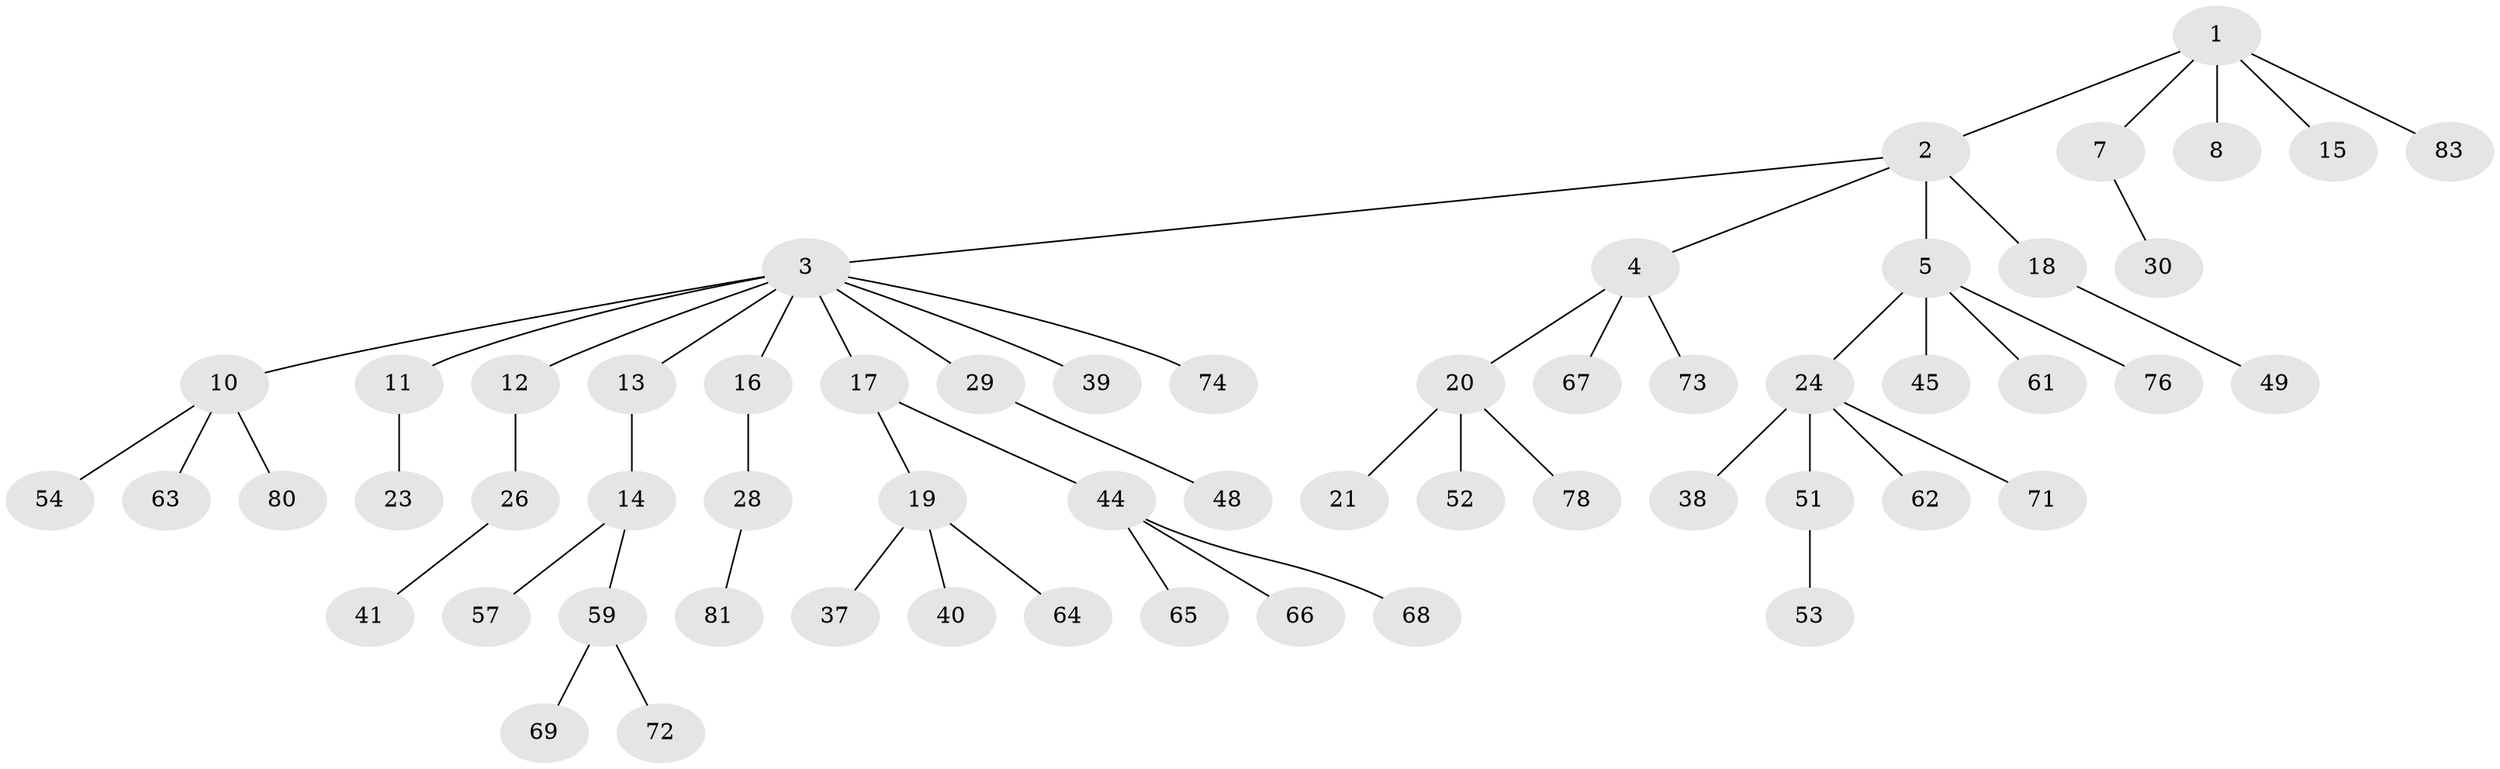 // Generated by graph-tools (version 1.1) at 2025/52/02/27/25 19:52:10]
// undirected, 58 vertices, 57 edges
graph export_dot {
graph [start="1"]
  node [color=gray90,style=filled];
  1 [super="+33"];
  2 [super="+47"];
  3 [super="+6"];
  4 [super="+9"];
  5 [super="+43"];
  7;
  8 [super="+55"];
  10 [super="+35"];
  11 [super="+25"];
  12 [super="+22"];
  13;
  14 [super="+32"];
  15 [super="+82"];
  16;
  17;
  18 [super="+79"];
  19 [super="+34"];
  20 [super="+36"];
  21;
  23;
  24 [super="+46"];
  26 [super="+27"];
  28 [super="+31"];
  29 [super="+42"];
  30 [super="+77"];
  37;
  38;
  39;
  40;
  41;
  44 [super="+50"];
  45;
  48 [super="+58"];
  49;
  51 [super="+56"];
  52 [super="+60"];
  53;
  54;
  57;
  59 [super="+70"];
  61;
  62;
  63;
  64;
  65;
  66;
  67;
  68;
  69;
  71 [super="+75"];
  72;
  73;
  74;
  76;
  78;
  80;
  81;
  83;
  1 -- 2;
  1 -- 7;
  1 -- 8;
  1 -- 15;
  1 -- 83;
  2 -- 3;
  2 -- 4;
  2 -- 5;
  2 -- 18;
  3 -- 10;
  3 -- 11;
  3 -- 16;
  3 -- 17;
  3 -- 29;
  3 -- 39;
  3 -- 74;
  3 -- 12;
  3 -- 13;
  4 -- 73;
  4 -- 67;
  4 -- 20;
  5 -- 24;
  5 -- 45;
  5 -- 61;
  5 -- 76;
  7 -- 30;
  10 -- 54;
  10 -- 63;
  10 -- 80;
  11 -- 23;
  12 -- 26;
  13 -- 14;
  14 -- 59;
  14 -- 57;
  16 -- 28;
  17 -- 19;
  17 -- 44;
  18 -- 49;
  19 -- 64;
  19 -- 40;
  19 -- 37;
  20 -- 21;
  20 -- 78;
  20 -- 52;
  24 -- 38;
  24 -- 51;
  24 -- 62;
  24 -- 71;
  26 -- 41;
  28 -- 81;
  29 -- 48;
  44 -- 65;
  44 -- 66;
  44 -- 68;
  51 -- 53;
  59 -- 69;
  59 -- 72;
}
